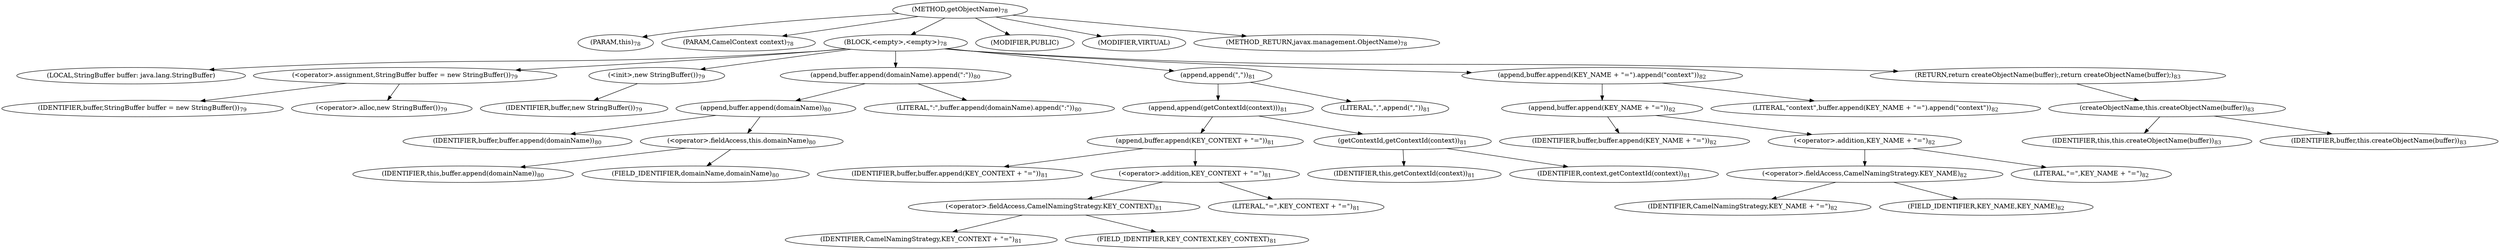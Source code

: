 digraph "getObjectName" {  
"137" [label = <(METHOD,getObjectName)<SUB>78</SUB>> ]
"10" [label = <(PARAM,this)<SUB>78</SUB>> ]
"138" [label = <(PARAM,CamelContext context)<SUB>78</SUB>> ]
"139" [label = <(BLOCK,&lt;empty&gt;,&lt;empty&gt;)<SUB>78</SUB>> ]
"8" [label = <(LOCAL,StringBuffer buffer: java.lang.StringBuffer)> ]
"140" [label = <(&lt;operator&gt;.assignment,StringBuffer buffer = new StringBuffer())<SUB>79</SUB>> ]
"141" [label = <(IDENTIFIER,buffer,StringBuffer buffer = new StringBuffer())<SUB>79</SUB>> ]
"142" [label = <(&lt;operator&gt;.alloc,new StringBuffer())<SUB>79</SUB>> ]
"143" [label = <(&lt;init&gt;,new StringBuffer())<SUB>79</SUB>> ]
"7" [label = <(IDENTIFIER,buffer,new StringBuffer())<SUB>79</SUB>> ]
"144" [label = <(append,buffer.append(domainName).append(&quot;:&quot;))<SUB>80</SUB>> ]
"145" [label = <(append,buffer.append(domainName))<SUB>80</SUB>> ]
"146" [label = <(IDENTIFIER,buffer,buffer.append(domainName))<SUB>80</SUB>> ]
"147" [label = <(&lt;operator&gt;.fieldAccess,this.domainName)<SUB>80</SUB>> ]
"148" [label = <(IDENTIFIER,this,buffer.append(domainName))<SUB>80</SUB>> ]
"149" [label = <(FIELD_IDENTIFIER,domainName,domainName)<SUB>80</SUB>> ]
"150" [label = <(LITERAL,&quot;:&quot;,buffer.append(domainName).append(&quot;:&quot;))<SUB>80</SUB>> ]
"151" [label = <(append,append(&quot;,&quot;))<SUB>81</SUB>> ]
"152" [label = <(append,append(getContextId(context)))<SUB>81</SUB>> ]
"153" [label = <(append,buffer.append(KEY_CONTEXT + &quot;=&quot;))<SUB>81</SUB>> ]
"154" [label = <(IDENTIFIER,buffer,buffer.append(KEY_CONTEXT + &quot;=&quot;))<SUB>81</SUB>> ]
"155" [label = <(&lt;operator&gt;.addition,KEY_CONTEXT + &quot;=&quot;)<SUB>81</SUB>> ]
"156" [label = <(&lt;operator&gt;.fieldAccess,CamelNamingStrategy.KEY_CONTEXT)<SUB>81</SUB>> ]
"157" [label = <(IDENTIFIER,CamelNamingStrategy,KEY_CONTEXT + &quot;=&quot;)<SUB>81</SUB>> ]
"158" [label = <(FIELD_IDENTIFIER,KEY_CONTEXT,KEY_CONTEXT)<SUB>81</SUB>> ]
"159" [label = <(LITERAL,&quot;=&quot;,KEY_CONTEXT + &quot;=&quot;)<SUB>81</SUB>> ]
"160" [label = <(getContextId,getContextId(context))<SUB>81</SUB>> ]
"9" [label = <(IDENTIFIER,this,getContextId(context))<SUB>81</SUB>> ]
"161" [label = <(IDENTIFIER,context,getContextId(context))<SUB>81</SUB>> ]
"162" [label = <(LITERAL,&quot;,&quot;,append(&quot;,&quot;))<SUB>81</SUB>> ]
"163" [label = <(append,buffer.append(KEY_NAME + &quot;=&quot;).append(&quot;context&quot;))<SUB>82</SUB>> ]
"164" [label = <(append,buffer.append(KEY_NAME + &quot;=&quot;))<SUB>82</SUB>> ]
"165" [label = <(IDENTIFIER,buffer,buffer.append(KEY_NAME + &quot;=&quot;))<SUB>82</SUB>> ]
"166" [label = <(&lt;operator&gt;.addition,KEY_NAME + &quot;=&quot;)<SUB>82</SUB>> ]
"167" [label = <(&lt;operator&gt;.fieldAccess,CamelNamingStrategy.KEY_NAME)<SUB>82</SUB>> ]
"168" [label = <(IDENTIFIER,CamelNamingStrategy,KEY_NAME + &quot;=&quot;)<SUB>82</SUB>> ]
"169" [label = <(FIELD_IDENTIFIER,KEY_NAME,KEY_NAME)<SUB>82</SUB>> ]
"170" [label = <(LITERAL,&quot;=&quot;,KEY_NAME + &quot;=&quot;)<SUB>82</SUB>> ]
"171" [label = <(LITERAL,&quot;context&quot;,buffer.append(KEY_NAME + &quot;=&quot;).append(&quot;context&quot;))<SUB>82</SUB>> ]
"172" [label = <(RETURN,return createObjectName(buffer);,return createObjectName(buffer);)<SUB>83</SUB>> ]
"173" [label = <(createObjectName,this.createObjectName(buffer))<SUB>83</SUB>> ]
"11" [label = <(IDENTIFIER,this,this.createObjectName(buffer))<SUB>83</SUB>> ]
"174" [label = <(IDENTIFIER,buffer,this.createObjectName(buffer))<SUB>83</SUB>> ]
"175" [label = <(MODIFIER,PUBLIC)> ]
"176" [label = <(MODIFIER,VIRTUAL)> ]
"177" [label = <(METHOD_RETURN,javax.management.ObjectName)<SUB>78</SUB>> ]
  "137" -> "10" 
  "137" -> "138" 
  "137" -> "139" 
  "137" -> "175" 
  "137" -> "176" 
  "137" -> "177" 
  "139" -> "8" 
  "139" -> "140" 
  "139" -> "143" 
  "139" -> "144" 
  "139" -> "151" 
  "139" -> "163" 
  "139" -> "172" 
  "140" -> "141" 
  "140" -> "142" 
  "143" -> "7" 
  "144" -> "145" 
  "144" -> "150" 
  "145" -> "146" 
  "145" -> "147" 
  "147" -> "148" 
  "147" -> "149" 
  "151" -> "152" 
  "151" -> "162" 
  "152" -> "153" 
  "152" -> "160" 
  "153" -> "154" 
  "153" -> "155" 
  "155" -> "156" 
  "155" -> "159" 
  "156" -> "157" 
  "156" -> "158" 
  "160" -> "9" 
  "160" -> "161" 
  "163" -> "164" 
  "163" -> "171" 
  "164" -> "165" 
  "164" -> "166" 
  "166" -> "167" 
  "166" -> "170" 
  "167" -> "168" 
  "167" -> "169" 
  "172" -> "173" 
  "173" -> "11" 
  "173" -> "174" 
}
